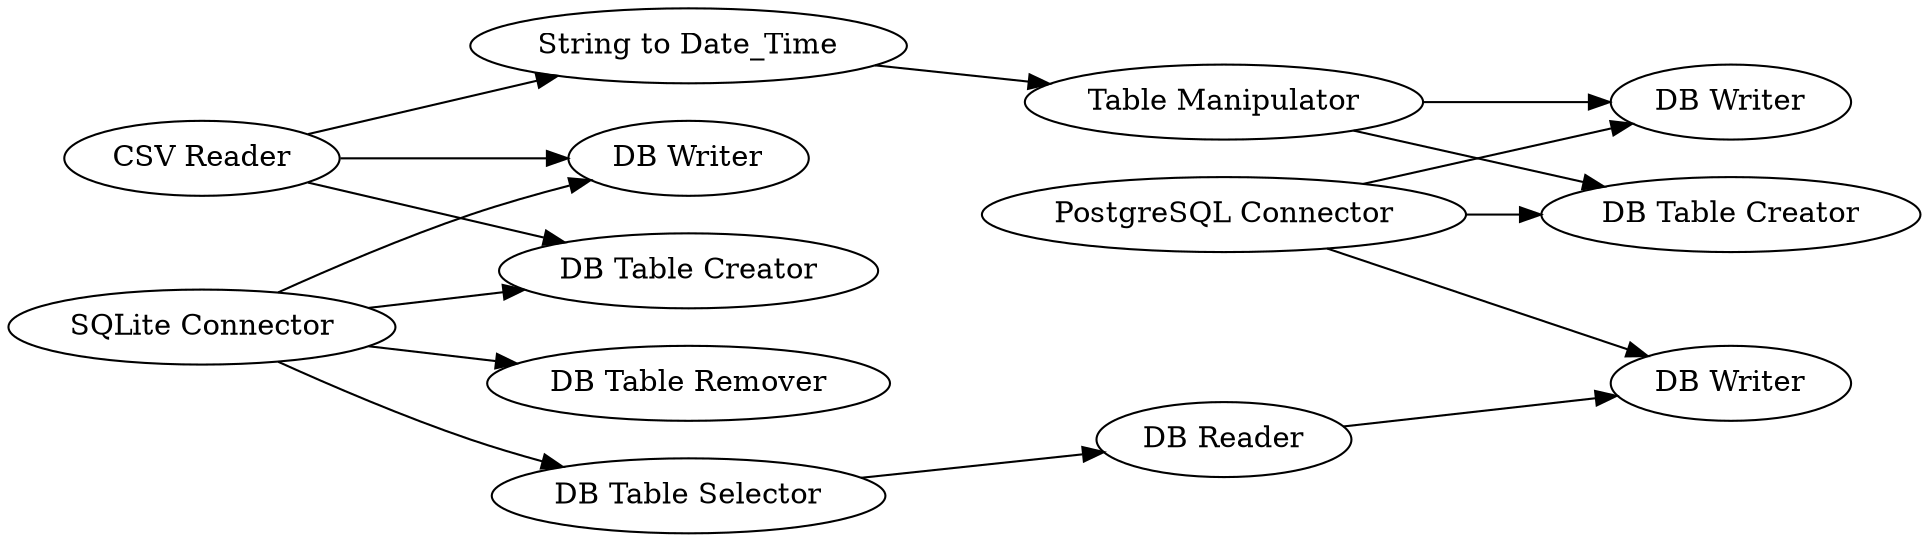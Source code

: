 digraph {
	2 [label="CSV Reader"]
	4 [label="DB Writer"]
	5 [label="SQLite Connector"]
	6 [label="DB Table Creator"]
	7 [label="DB Table Remover"]
	8 [label="DB Table Selector"]
	9 [label="DB Reader"]
	10 [label="DB Writer"]
	11 [label="PostgreSQL Connector"]
	12 [label="String to Date_Time"]
	13 [label="Table Manipulator"]
	14 [label="DB Table Creator"]
	15 [label="DB Writer"]
	2 -> 6
	2 -> 4
	2 -> 12
	5 -> 4
	5 -> 7
	5 -> 6
	5 -> 8
	8 -> 9
	9 -> 10
	11 -> 10
	11 -> 14
	11 -> 15
	12 -> 13
	13 -> 14
	13 -> 15
	rankdir=LR
}
